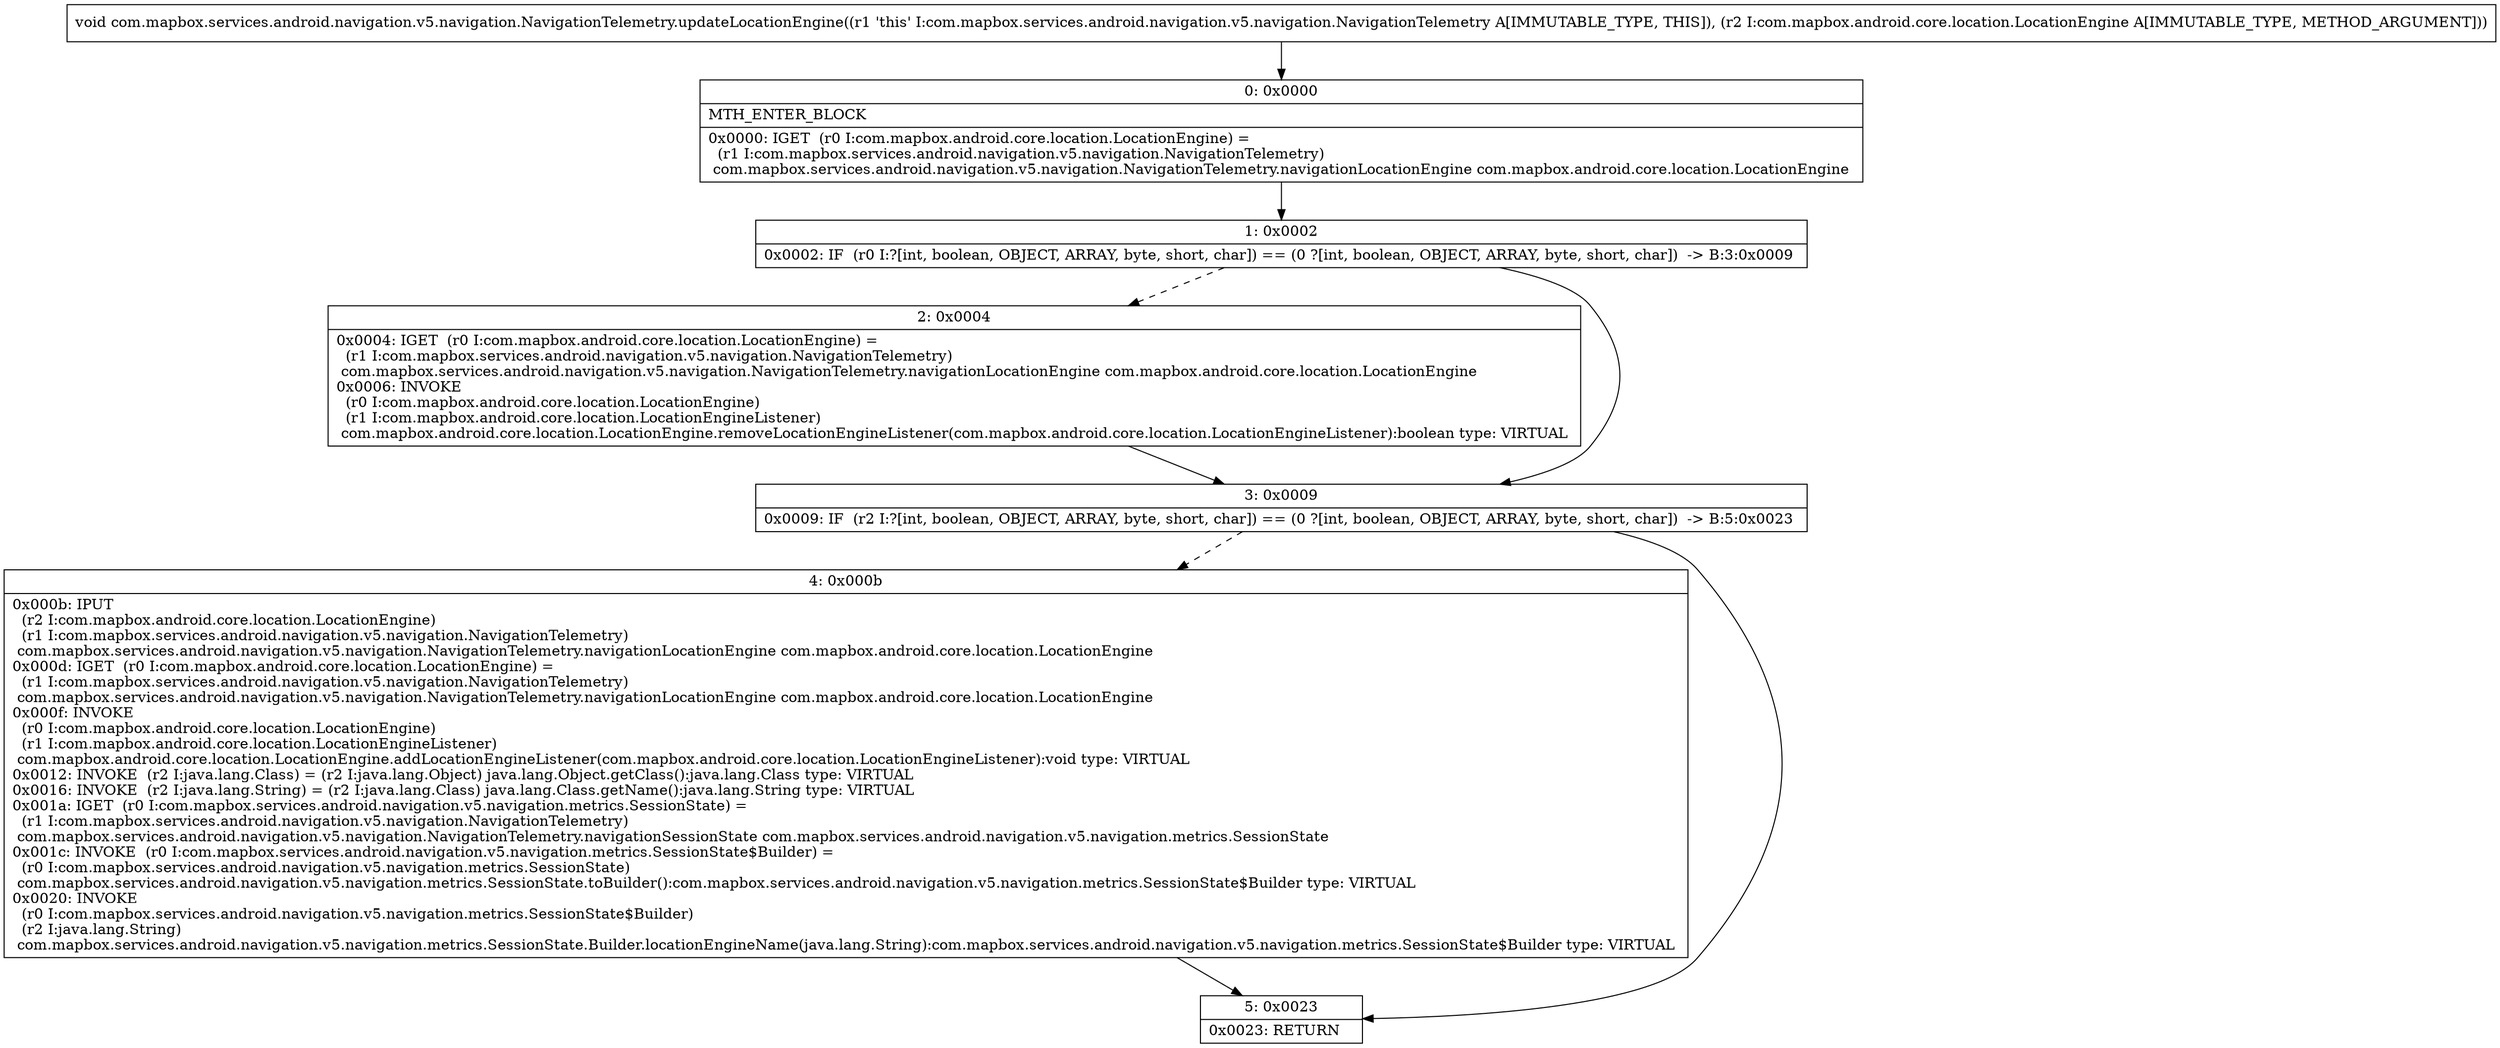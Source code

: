 digraph "CFG forcom.mapbox.services.android.navigation.v5.navigation.NavigationTelemetry.updateLocationEngine(Lcom\/mapbox\/android\/core\/location\/LocationEngine;)V" {
Node_0 [shape=record,label="{0\:\ 0x0000|MTH_ENTER_BLOCK\l|0x0000: IGET  (r0 I:com.mapbox.android.core.location.LocationEngine) = \l  (r1 I:com.mapbox.services.android.navigation.v5.navigation.NavigationTelemetry)\l com.mapbox.services.android.navigation.v5.navigation.NavigationTelemetry.navigationLocationEngine com.mapbox.android.core.location.LocationEngine \l}"];
Node_1 [shape=record,label="{1\:\ 0x0002|0x0002: IF  (r0 I:?[int, boolean, OBJECT, ARRAY, byte, short, char]) == (0 ?[int, boolean, OBJECT, ARRAY, byte, short, char])  \-\> B:3:0x0009 \l}"];
Node_2 [shape=record,label="{2\:\ 0x0004|0x0004: IGET  (r0 I:com.mapbox.android.core.location.LocationEngine) = \l  (r1 I:com.mapbox.services.android.navigation.v5.navigation.NavigationTelemetry)\l com.mapbox.services.android.navigation.v5.navigation.NavigationTelemetry.navigationLocationEngine com.mapbox.android.core.location.LocationEngine \l0x0006: INVOKE  \l  (r0 I:com.mapbox.android.core.location.LocationEngine)\l  (r1 I:com.mapbox.android.core.location.LocationEngineListener)\l com.mapbox.android.core.location.LocationEngine.removeLocationEngineListener(com.mapbox.android.core.location.LocationEngineListener):boolean type: VIRTUAL \l}"];
Node_3 [shape=record,label="{3\:\ 0x0009|0x0009: IF  (r2 I:?[int, boolean, OBJECT, ARRAY, byte, short, char]) == (0 ?[int, boolean, OBJECT, ARRAY, byte, short, char])  \-\> B:5:0x0023 \l}"];
Node_4 [shape=record,label="{4\:\ 0x000b|0x000b: IPUT  \l  (r2 I:com.mapbox.android.core.location.LocationEngine)\l  (r1 I:com.mapbox.services.android.navigation.v5.navigation.NavigationTelemetry)\l com.mapbox.services.android.navigation.v5.navigation.NavigationTelemetry.navigationLocationEngine com.mapbox.android.core.location.LocationEngine \l0x000d: IGET  (r0 I:com.mapbox.android.core.location.LocationEngine) = \l  (r1 I:com.mapbox.services.android.navigation.v5.navigation.NavigationTelemetry)\l com.mapbox.services.android.navigation.v5.navigation.NavigationTelemetry.navigationLocationEngine com.mapbox.android.core.location.LocationEngine \l0x000f: INVOKE  \l  (r0 I:com.mapbox.android.core.location.LocationEngine)\l  (r1 I:com.mapbox.android.core.location.LocationEngineListener)\l com.mapbox.android.core.location.LocationEngine.addLocationEngineListener(com.mapbox.android.core.location.LocationEngineListener):void type: VIRTUAL \l0x0012: INVOKE  (r2 I:java.lang.Class) = (r2 I:java.lang.Object) java.lang.Object.getClass():java.lang.Class type: VIRTUAL \l0x0016: INVOKE  (r2 I:java.lang.String) = (r2 I:java.lang.Class) java.lang.Class.getName():java.lang.String type: VIRTUAL \l0x001a: IGET  (r0 I:com.mapbox.services.android.navigation.v5.navigation.metrics.SessionState) = \l  (r1 I:com.mapbox.services.android.navigation.v5.navigation.NavigationTelemetry)\l com.mapbox.services.android.navigation.v5.navigation.NavigationTelemetry.navigationSessionState com.mapbox.services.android.navigation.v5.navigation.metrics.SessionState \l0x001c: INVOKE  (r0 I:com.mapbox.services.android.navigation.v5.navigation.metrics.SessionState$Builder) = \l  (r0 I:com.mapbox.services.android.navigation.v5.navigation.metrics.SessionState)\l com.mapbox.services.android.navigation.v5.navigation.metrics.SessionState.toBuilder():com.mapbox.services.android.navigation.v5.navigation.metrics.SessionState$Builder type: VIRTUAL \l0x0020: INVOKE  \l  (r0 I:com.mapbox.services.android.navigation.v5.navigation.metrics.SessionState$Builder)\l  (r2 I:java.lang.String)\l com.mapbox.services.android.navigation.v5.navigation.metrics.SessionState.Builder.locationEngineName(java.lang.String):com.mapbox.services.android.navigation.v5.navigation.metrics.SessionState$Builder type: VIRTUAL \l}"];
Node_5 [shape=record,label="{5\:\ 0x0023|0x0023: RETURN   \l}"];
MethodNode[shape=record,label="{void com.mapbox.services.android.navigation.v5.navigation.NavigationTelemetry.updateLocationEngine((r1 'this' I:com.mapbox.services.android.navigation.v5.navigation.NavigationTelemetry A[IMMUTABLE_TYPE, THIS]), (r2 I:com.mapbox.android.core.location.LocationEngine A[IMMUTABLE_TYPE, METHOD_ARGUMENT])) }"];
MethodNode -> Node_0;
Node_0 -> Node_1;
Node_1 -> Node_2[style=dashed];
Node_1 -> Node_3;
Node_2 -> Node_3;
Node_3 -> Node_4[style=dashed];
Node_3 -> Node_5;
Node_4 -> Node_5;
}

